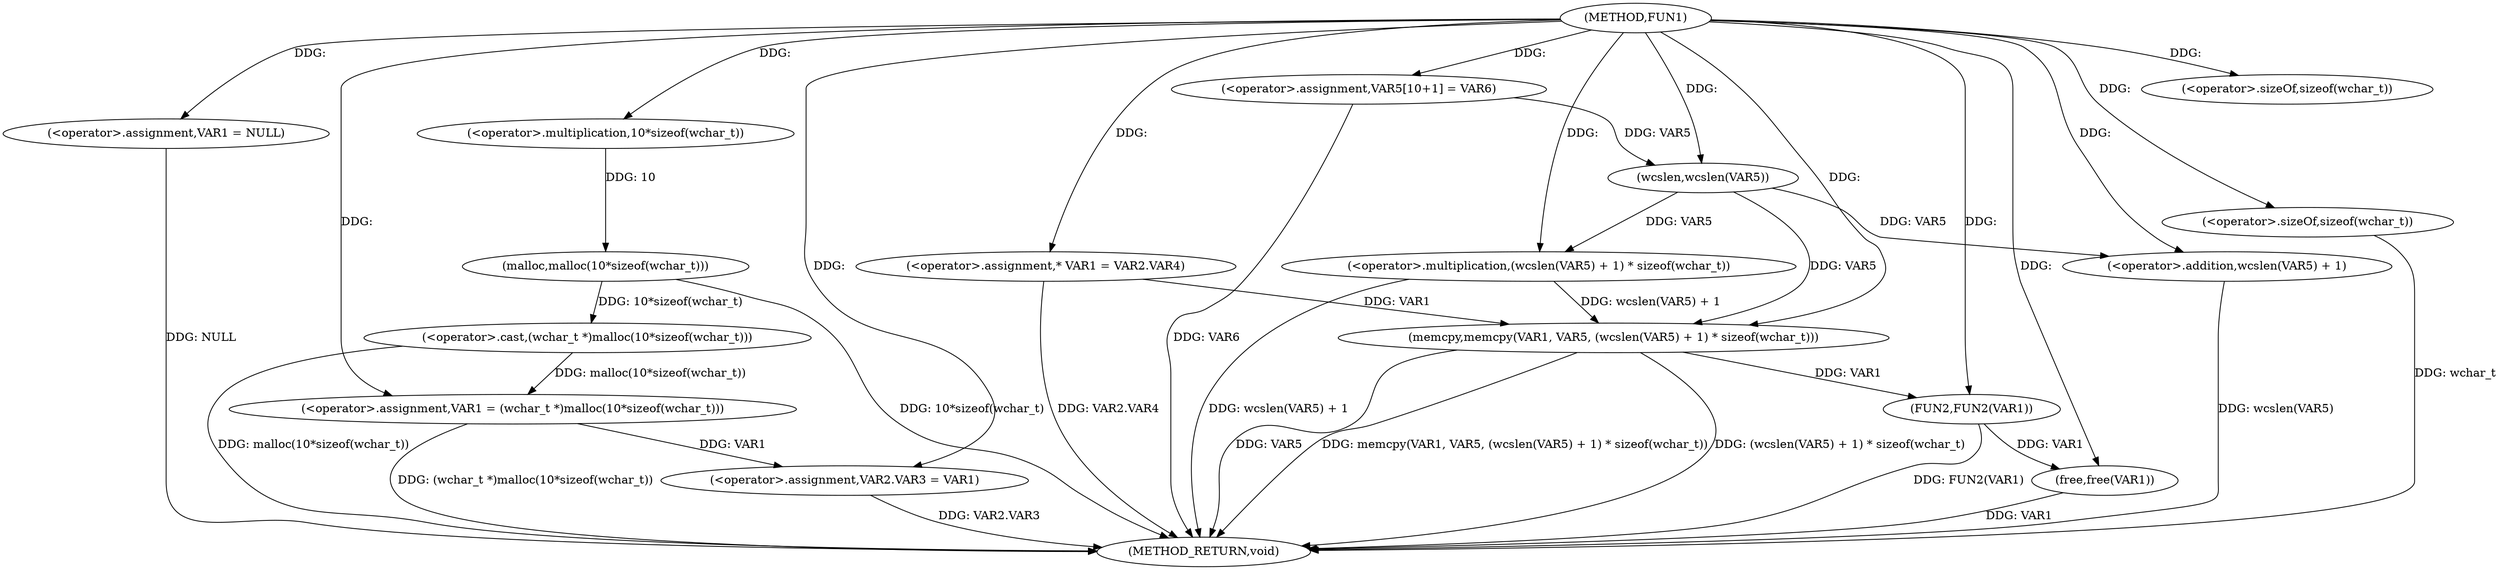 digraph FUN1 {  
"1000100" [label = "(METHOD,FUN1)" ]
"1000147" [label = "(METHOD_RETURN,void)" ]
"1000104" [label = "(<operator>.assignment,VAR1 = NULL)" ]
"1000107" [label = "(<operator>.assignment,VAR1 = (wchar_t *)malloc(10*sizeof(wchar_t)))" ]
"1000109" [label = "(<operator>.cast,(wchar_t *)malloc(10*sizeof(wchar_t)))" ]
"1000111" [label = "(malloc,malloc(10*sizeof(wchar_t)))" ]
"1000112" [label = "(<operator>.multiplication,10*sizeof(wchar_t))" ]
"1000114" [label = "(<operator>.sizeOf,sizeof(wchar_t))" ]
"1000116" [label = "(<operator>.assignment,VAR2.VAR3 = VAR1)" ]
"1000123" [label = "(<operator>.assignment,* VAR1 = VAR2.VAR4)" ]
"1000130" [label = "(<operator>.assignment,VAR5[10+1] = VAR6)" ]
"1000133" [label = "(memcpy,memcpy(VAR1, VAR5, (wcslen(VAR5) + 1) * sizeof(wchar_t)))" ]
"1000136" [label = "(<operator>.multiplication,(wcslen(VAR5) + 1) * sizeof(wchar_t))" ]
"1000137" [label = "(<operator>.addition,wcslen(VAR5) + 1)" ]
"1000138" [label = "(wcslen,wcslen(VAR5))" ]
"1000141" [label = "(<operator>.sizeOf,sizeof(wchar_t))" ]
"1000143" [label = "(FUN2,FUN2(VAR1))" ]
"1000145" [label = "(free,free(VAR1))" ]
  "1000116" -> "1000147"  [ label = "DDG: VAR2.VAR3"] 
  "1000141" -> "1000147"  [ label = "DDG: wchar_t"] 
  "1000123" -> "1000147"  [ label = "DDG: VAR2.VAR4"] 
  "1000133" -> "1000147"  [ label = "DDG: VAR5"] 
  "1000137" -> "1000147"  [ label = "DDG: wcslen(VAR5)"] 
  "1000145" -> "1000147"  [ label = "DDG: VAR1"] 
  "1000130" -> "1000147"  [ label = "DDG: VAR6"] 
  "1000133" -> "1000147"  [ label = "DDG: memcpy(VAR1, VAR5, (wcslen(VAR5) + 1) * sizeof(wchar_t))"] 
  "1000111" -> "1000147"  [ label = "DDG: 10*sizeof(wchar_t)"] 
  "1000143" -> "1000147"  [ label = "DDG: FUN2(VAR1)"] 
  "1000133" -> "1000147"  [ label = "DDG: (wcslen(VAR5) + 1) * sizeof(wchar_t)"] 
  "1000109" -> "1000147"  [ label = "DDG: malloc(10*sizeof(wchar_t))"] 
  "1000136" -> "1000147"  [ label = "DDG: wcslen(VAR5) + 1"] 
  "1000104" -> "1000147"  [ label = "DDG: NULL"] 
  "1000107" -> "1000147"  [ label = "DDG: (wchar_t *)malloc(10*sizeof(wchar_t))"] 
  "1000100" -> "1000104"  [ label = "DDG: "] 
  "1000109" -> "1000107"  [ label = "DDG: malloc(10*sizeof(wchar_t))"] 
  "1000100" -> "1000107"  [ label = "DDG: "] 
  "1000111" -> "1000109"  [ label = "DDG: 10*sizeof(wchar_t)"] 
  "1000112" -> "1000111"  [ label = "DDG: 10"] 
  "1000100" -> "1000112"  [ label = "DDG: "] 
  "1000100" -> "1000114"  [ label = "DDG: "] 
  "1000107" -> "1000116"  [ label = "DDG: VAR1"] 
  "1000100" -> "1000116"  [ label = "DDG: "] 
  "1000100" -> "1000123"  [ label = "DDG: "] 
  "1000100" -> "1000130"  [ label = "DDG: "] 
  "1000123" -> "1000133"  [ label = "DDG: VAR1"] 
  "1000100" -> "1000133"  [ label = "DDG: "] 
  "1000138" -> "1000133"  [ label = "DDG: VAR5"] 
  "1000136" -> "1000133"  [ label = "DDG: wcslen(VAR5) + 1"] 
  "1000138" -> "1000136"  [ label = "DDG: VAR5"] 
  "1000100" -> "1000136"  [ label = "DDG: "] 
  "1000138" -> "1000137"  [ label = "DDG: VAR5"] 
  "1000130" -> "1000138"  [ label = "DDG: VAR5"] 
  "1000100" -> "1000138"  [ label = "DDG: "] 
  "1000100" -> "1000137"  [ label = "DDG: "] 
  "1000100" -> "1000141"  [ label = "DDG: "] 
  "1000133" -> "1000143"  [ label = "DDG: VAR1"] 
  "1000100" -> "1000143"  [ label = "DDG: "] 
  "1000143" -> "1000145"  [ label = "DDG: VAR1"] 
  "1000100" -> "1000145"  [ label = "DDG: "] 
}
